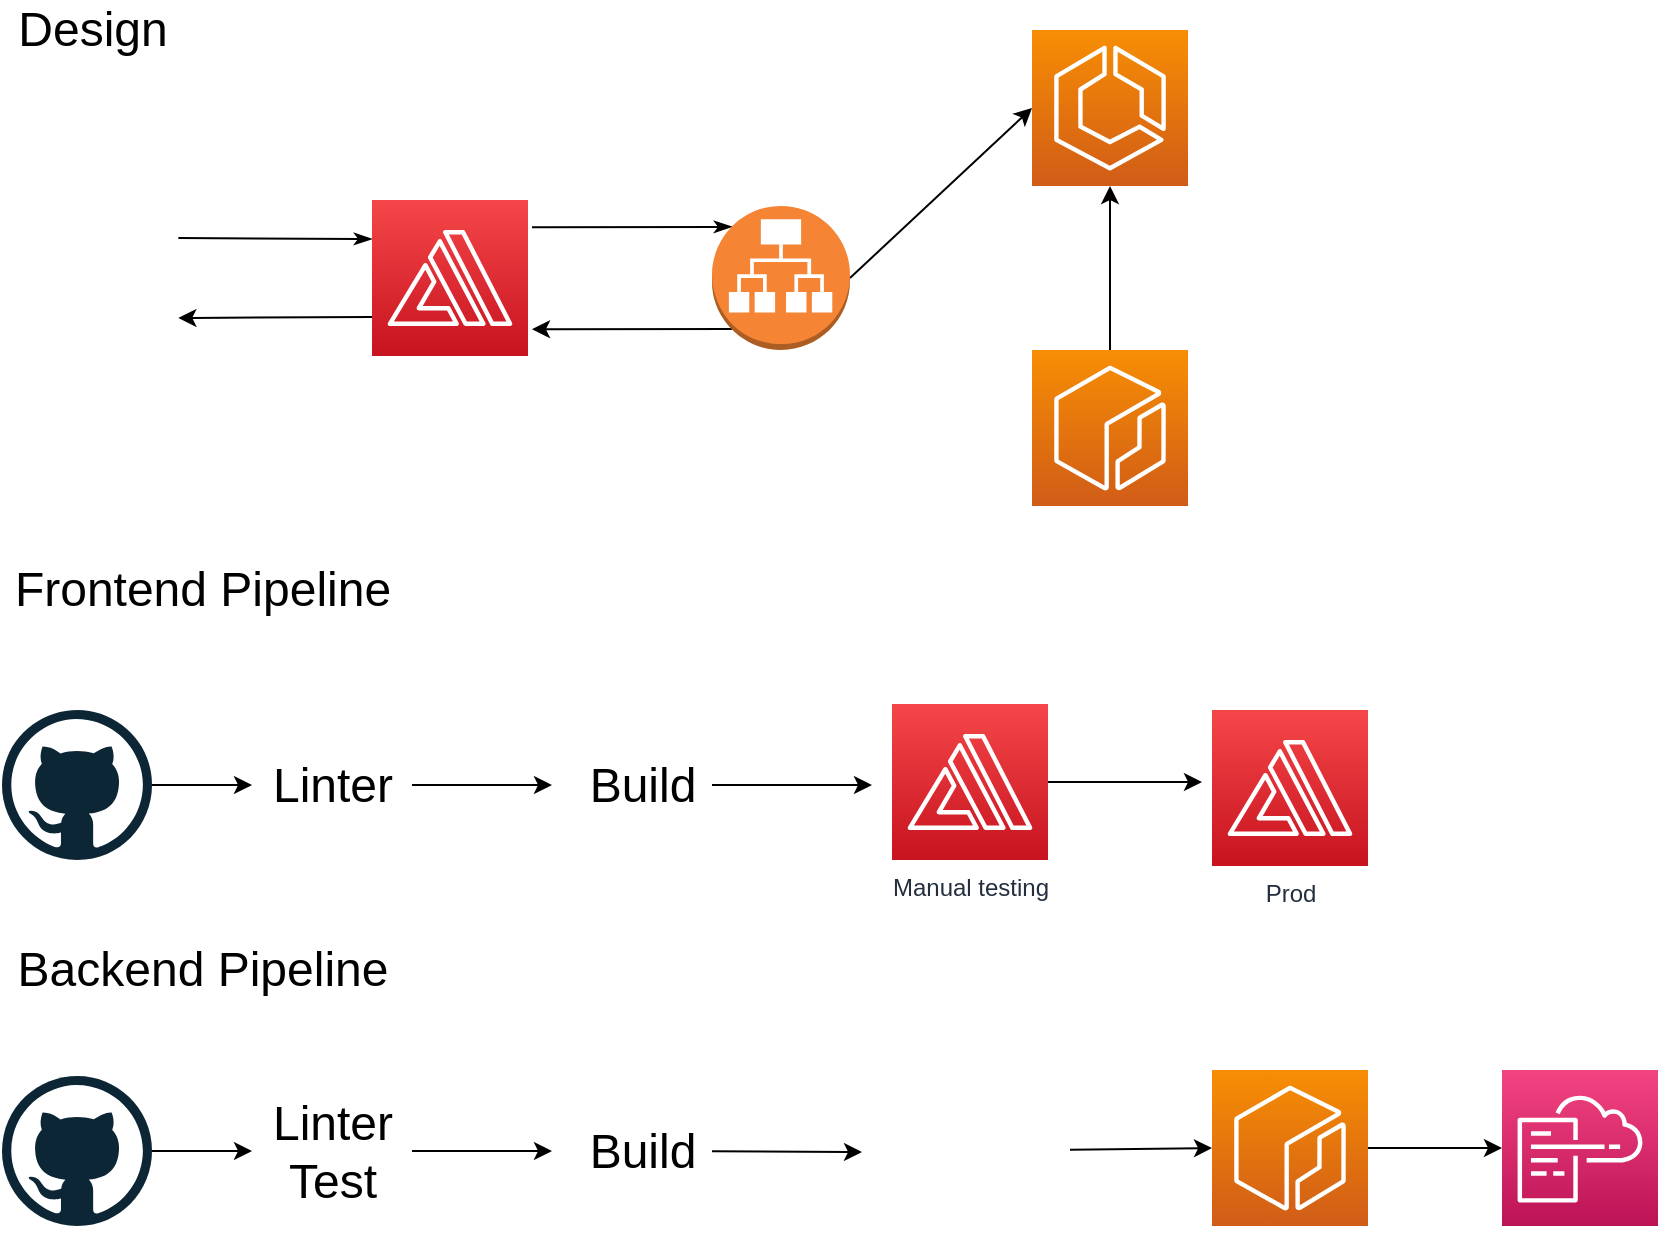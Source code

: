 <mxfile version="17.0.0" type="device"><diagram id="FJcShM-ri1gHIAAo4TiX" name="Page-1"><mxGraphModel dx="1825" dy="1137" grid="1" gridSize="10" guides="1" tooltips="1" connect="1" arrows="1" fold="1" page="1" pageScale="1" pageWidth="850" pageHeight="1100" math="0" shadow="0"><root><mxCell id="0"/><mxCell id="1" parent="0"/><mxCell id="EGG460nARopYML-rCBCF-1" value="" style="sketch=0;points=[[0,0,0],[0.25,0,0],[0.5,0,0],[0.75,0,0],[1,0,0],[0,1,0],[0.25,1,0],[0.5,1,0],[0.75,1,0],[1,1,0],[0,0.25,0],[0,0.5,0],[0,0.75,0],[1,0.25,0],[1,0.5,0],[1,0.75,0]];outlineConnect=0;fontColor=#232F3E;gradientColor=#F78E04;gradientDirection=north;fillColor=#D05C17;strokeColor=#ffffff;dashed=0;verticalLabelPosition=bottom;verticalAlign=top;align=center;html=1;fontSize=12;fontStyle=0;aspect=fixed;shape=mxgraph.aws4.resourceIcon;resIcon=mxgraph.aws4.ecs;" vertex="1" parent="1"><mxGeometry x="526" y="70" width="78" height="78" as="geometry"/></mxCell><mxCell id="EGG460nARopYML-rCBCF-3" style="edgeStyle=orthogonalEdgeStyle;rounded=0;orthogonalLoop=1;jettySize=auto;html=1;exitX=0.5;exitY=0;exitDx=0;exitDy=0;exitPerimeter=0;entryX=0.5;entryY=1;entryDx=0;entryDy=0;entryPerimeter=0;" edge="1" parent="1" source="EGG460nARopYML-rCBCF-2" target="EGG460nARopYML-rCBCF-1"><mxGeometry relative="1" as="geometry"/></mxCell><mxCell id="EGG460nARopYML-rCBCF-2" value="" style="sketch=0;points=[[0,0,0],[0.25,0,0],[0.5,0,0],[0.75,0,0],[1,0,0],[0,1,0],[0.25,1,0],[0.5,1,0],[0.75,1,0],[1,1,0],[0,0.25,0],[0,0.5,0],[0,0.75,0],[1,0.25,0],[1,0.5,0],[1,0.75,0]];outlineConnect=0;fontColor=#232F3E;gradientColor=#F78E04;gradientDirection=north;fillColor=#D05C17;strokeColor=#ffffff;dashed=0;verticalLabelPosition=bottom;verticalAlign=top;align=center;html=1;fontSize=12;fontStyle=0;aspect=fixed;shape=mxgraph.aws4.resourceIcon;resIcon=mxgraph.aws4.ecr;" vertex="1" parent="1"><mxGeometry x="526" y="230" width="78" height="78" as="geometry"/></mxCell><mxCell id="EGG460nARopYML-rCBCF-5" style="rounded=0;orthogonalLoop=1;jettySize=auto;html=1;exitX=1;exitY=0.5;exitDx=0;exitDy=0;exitPerimeter=0;entryX=0;entryY=0.5;entryDx=0;entryDy=0;entryPerimeter=0;" edge="1" parent="1" source="EGG460nARopYML-rCBCF-4" target="EGG460nARopYML-rCBCF-1"><mxGeometry relative="1" as="geometry"/></mxCell><mxCell id="EGG460nARopYML-rCBCF-10" style="edgeStyle=none;rounded=0;orthogonalLoop=1;jettySize=auto;html=1;exitX=0.145;exitY=0.855;exitDx=0;exitDy=0;exitPerimeter=0;" edge="1" parent="1" source="EGG460nARopYML-rCBCF-4"><mxGeometry relative="1" as="geometry"><mxPoint x="276.0" y="219.608" as="targetPoint"/></mxGeometry></mxCell><mxCell id="EGG460nARopYML-rCBCF-11" style="edgeStyle=none;rounded=0;orthogonalLoop=1;jettySize=auto;html=1;exitX=0.145;exitY=0.145;exitDx=0;exitDy=0;exitPerimeter=0;startArrow=classicThin;startFill=1;endArrow=none;endFill=0;" edge="1" parent="1" source="EGG460nARopYML-rCBCF-4"><mxGeometry relative="1" as="geometry"><mxPoint x="276.0" y="168.627" as="targetPoint"/></mxGeometry></mxCell><mxCell id="EGG460nARopYML-rCBCF-4" value="" style="outlineConnect=0;dashed=0;verticalLabelPosition=bottom;verticalAlign=top;align=center;html=1;shape=mxgraph.aws3.application_load_balancer;fillColor=#F58534;gradientColor=none;" vertex="1" parent="1"><mxGeometry x="366" y="158" width="69" height="72" as="geometry"/></mxCell><mxCell id="EGG460nARopYML-rCBCF-18" style="edgeStyle=none;rounded=0;orthogonalLoop=1;jettySize=auto;html=1;exitX=0;exitY=0.25;exitDx=0;exitDy=0;exitPerimeter=0;entryX=1;entryY=0.25;entryDx=0;entryDy=0;startArrow=classicThin;startFill=1;endArrow=none;endFill=0;" edge="1" parent="1" source="EGG460nARopYML-rCBCF-6" target="EGG460nARopYML-rCBCF-17"><mxGeometry relative="1" as="geometry"/></mxCell><mxCell id="EGG460nARopYML-rCBCF-19" style="edgeStyle=none;rounded=0;orthogonalLoop=1;jettySize=auto;html=1;exitX=0;exitY=0.75;exitDx=0;exitDy=0;exitPerimeter=0;entryX=1;entryY=0.75;entryDx=0;entryDy=0;startArrow=none;startFill=0;endArrow=classic;endFill=1;" edge="1" parent="1" source="EGG460nARopYML-rCBCF-6" target="EGG460nARopYML-rCBCF-17"><mxGeometry relative="1" as="geometry"/></mxCell><mxCell id="EGG460nARopYML-rCBCF-6" value="" style="sketch=0;points=[[0,0,0],[0.25,0,0],[0.5,0,0],[0.75,0,0],[1,0,0],[0,1,0],[0.25,1,0],[0.5,1,0],[0.75,1,0],[1,1,0],[0,0.25,0],[0,0.5,0],[0,0.75,0],[1,0.25,0],[1,0.5,0],[1,0.75,0]];outlineConnect=0;fontColor=#232F3E;gradientColor=#F54749;gradientDirection=north;fillColor=#C7131F;strokeColor=#ffffff;dashed=0;verticalLabelPosition=bottom;verticalAlign=top;align=center;html=1;fontSize=12;fontStyle=0;aspect=fixed;shape=mxgraph.aws4.resourceIcon;resIcon=mxgraph.aws4.amplify;" vertex="1" parent="1"><mxGeometry x="196" y="155" width="78" height="78" as="geometry"/></mxCell><mxCell id="EGG460nARopYML-rCBCF-17" value="" style="shape=image;html=1;verticalAlign=top;verticalLabelPosition=bottom;labelBackgroundColor=#ffffff;imageAspect=0;aspect=fixed;image=https://cdn1.iconfinder.com/data/icons/communication-icons-10/750/Untitled-1-07-128.png;clipPath=inset(0% 23.44% 1.56% 23.44%);" vertex="1" parent="1"><mxGeometry x="56" y="154" width="43.175" height="80" as="geometry"/></mxCell><mxCell id="EGG460nARopYML-rCBCF-20" value="&lt;font style=&quot;font-size: 24px&quot;&gt;Design&lt;/font&gt;" style="text;html=1;align=center;verticalAlign=middle;resizable=0;points=[];autosize=1;strokeColor=none;fillColor=none;" vertex="1" parent="1"><mxGeometry x="11" y="60" width="90" height="20" as="geometry"/></mxCell><mxCell id="EGG460nARopYML-rCBCF-21" value="&lt;font style=&quot;font-size: 24px&quot;&gt;Frontend Pipeline&lt;/font&gt;" style="text;html=1;align=center;verticalAlign=middle;resizable=0;points=[];autosize=1;strokeColor=none;fillColor=none;" vertex="1" parent="1"><mxGeometry x="11" y="340" width="200" height="20" as="geometry"/></mxCell><mxCell id="EGG460nARopYML-rCBCF-25" style="edgeStyle=none;rounded=0;orthogonalLoop=1;jettySize=auto;html=1;fontSize=24;startArrow=none;startFill=0;endArrow=classic;endFill=1;" edge="1" parent="1" source="EGG460nARopYML-rCBCF-23"><mxGeometry relative="1" as="geometry"><mxPoint x="136" y="447.5" as="targetPoint"/></mxGeometry></mxCell><mxCell id="EGG460nARopYML-rCBCF-23" value="" style="dashed=0;outlineConnect=0;html=1;align=center;labelPosition=center;verticalLabelPosition=bottom;verticalAlign=top;shape=mxgraph.weblogos.github;fontSize=24;" vertex="1" parent="1"><mxGeometry x="11" y="410" width="75" height="75" as="geometry"/></mxCell><mxCell id="EGG460nARopYML-rCBCF-27" style="edgeStyle=none;rounded=0;orthogonalLoop=1;jettySize=auto;html=1;fontSize=24;startArrow=none;startFill=0;endArrow=classic;endFill=1;" edge="1" parent="1" source="EGG460nARopYML-rCBCF-26"><mxGeometry relative="1" as="geometry"><mxPoint x="286" y="447.5" as="targetPoint"/></mxGeometry></mxCell><mxCell id="EGG460nARopYML-rCBCF-26" value="Linter" style="text;html=1;align=center;verticalAlign=middle;resizable=0;points=[];autosize=1;strokeColor=none;fillColor=none;fontSize=24;" vertex="1" parent="1"><mxGeometry x="136" y="432.5" width="80" height="30" as="geometry"/></mxCell><mxCell id="EGG460nARopYML-rCBCF-29" style="edgeStyle=none;rounded=0;orthogonalLoop=1;jettySize=auto;html=1;fontSize=24;startArrow=none;startFill=0;endArrow=classic;endFill=1;" edge="1" parent="1" source="EGG460nARopYML-rCBCF-28"><mxGeometry relative="1" as="geometry"><mxPoint x="446" y="447.5" as="targetPoint"/></mxGeometry></mxCell><mxCell id="EGG460nARopYML-rCBCF-28" value="Build" style="text;html=1;align=center;verticalAlign=middle;resizable=0;points=[];autosize=1;strokeColor=none;fillColor=none;fontSize=24;" vertex="1" parent="1"><mxGeometry x="296" y="432.5" width="70" height="30" as="geometry"/></mxCell><mxCell id="EGG460nARopYML-rCBCF-46" style="edgeStyle=none;rounded=0;orthogonalLoop=1;jettySize=auto;html=1;fontSize=24;startArrow=none;startFill=0;endArrow=classic;endFill=1;" edge="1" parent="1" source="EGG460nARopYML-rCBCF-30"><mxGeometry relative="1" as="geometry"><mxPoint x="611" y="446" as="targetPoint"/></mxGeometry></mxCell><mxCell id="EGG460nARopYML-rCBCF-30" value="Manual testing" style="sketch=0;points=[[0,0,0],[0.25,0,0],[0.5,0,0],[0.75,0,0],[1,0,0],[0,1,0],[0.25,1,0],[0.5,1,0],[0.75,1,0],[1,1,0],[0,0.25,0],[0,0.5,0],[0,0.75,0],[1,0.25,0],[1,0.5,0],[1,0.75,0]];outlineConnect=0;fontColor=#232F3E;gradientColor=#F54749;gradientDirection=north;fillColor=#C7131F;strokeColor=#ffffff;dashed=0;verticalLabelPosition=bottom;verticalAlign=top;align=center;html=1;fontSize=12;fontStyle=0;aspect=fixed;shape=mxgraph.aws4.resourceIcon;resIcon=mxgraph.aws4.amplify;" vertex="1" parent="1"><mxGeometry x="456" y="407" width="78" height="78" as="geometry"/></mxCell><mxCell id="EGG460nARopYML-rCBCF-31" value="&lt;font style=&quot;font-size: 24px&quot;&gt;Backend Pipeline&lt;/font&gt;" style="text;html=1;align=center;verticalAlign=middle;resizable=0;points=[];autosize=1;strokeColor=none;fillColor=none;" vertex="1" parent="1"><mxGeometry x="11" y="530" width="200" height="20" as="geometry"/></mxCell><mxCell id="EGG460nARopYML-rCBCF-33" style="edgeStyle=none;rounded=0;orthogonalLoop=1;jettySize=auto;html=1;fontSize=24;startArrow=none;startFill=0;endArrow=classic;endFill=1;" edge="1" parent="1" source="EGG460nARopYML-rCBCF-34"><mxGeometry relative="1" as="geometry"><mxPoint x="136" y="630.5" as="targetPoint"/></mxGeometry></mxCell><mxCell id="EGG460nARopYML-rCBCF-34" value="" style="dashed=0;outlineConnect=0;html=1;align=center;labelPosition=center;verticalLabelPosition=bottom;verticalAlign=top;shape=mxgraph.weblogos.github;fontSize=24;" vertex="1" parent="1"><mxGeometry x="11" y="593" width="75" height="75" as="geometry"/></mxCell><mxCell id="EGG460nARopYML-rCBCF-35" style="edgeStyle=none;rounded=0;orthogonalLoop=1;jettySize=auto;html=1;fontSize=24;startArrow=none;startFill=0;endArrow=classic;endFill=1;" edge="1" parent="1" source="EGG460nARopYML-rCBCF-36"><mxGeometry relative="1" as="geometry"><mxPoint x="286" y="630.5" as="targetPoint"/></mxGeometry></mxCell><mxCell id="EGG460nARopYML-rCBCF-36" value="Linter&lt;br&gt;Test" style="text;html=1;align=center;verticalAlign=middle;resizable=0;points=[];autosize=1;strokeColor=none;fillColor=none;fontSize=24;" vertex="1" parent="1"><mxGeometry x="136" y="600.5" width="80" height="60" as="geometry"/></mxCell><mxCell id="EGG460nARopYML-rCBCF-37" style="edgeStyle=none;rounded=0;orthogonalLoop=1;jettySize=auto;html=1;fontSize=24;startArrow=none;startFill=0;endArrow=classic;endFill=1;" edge="1" parent="1" source="EGG460nARopYML-rCBCF-38"><mxGeometry relative="1" as="geometry"><mxPoint x="441" y="631" as="targetPoint"/></mxGeometry></mxCell><mxCell id="EGG460nARopYML-rCBCF-38" value="Build" style="text;html=1;align=center;verticalAlign=middle;resizable=0;points=[];autosize=1;strokeColor=none;fillColor=none;fontSize=24;" vertex="1" parent="1"><mxGeometry x="296" y="615.5" width="70" height="30" as="geometry"/></mxCell><mxCell id="EGG460nARopYML-rCBCF-43" style="edgeStyle=none;rounded=0;orthogonalLoop=1;jettySize=auto;html=1;entryX=0;entryY=0.5;entryDx=0;entryDy=0;entryPerimeter=0;fontSize=24;startArrow=none;startFill=0;endArrow=classic;endFill=1;" edge="1" parent="1" source="EGG460nARopYML-rCBCF-41" target="EGG460nARopYML-rCBCF-42"><mxGeometry relative="1" as="geometry"/></mxCell><mxCell id="EGG460nARopYML-rCBCF-41" value="" style="shape=image;html=1;verticalAlign=top;verticalLabelPosition=bottom;labelBackgroundColor=#ffffff;imageAspect=0;aspect=fixed;image=https://cdn1.iconfinder.com/data/icons/ionicons-fill-vol-2/512/logo-docker-128.png;fontSize=24;" vertex="1" parent="1"><mxGeometry x="445" y="580.5" width="100" height="100" as="geometry"/></mxCell><mxCell id="EGG460nARopYML-rCBCF-45" style="edgeStyle=none;rounded=0;orthogonalLoop=1;jettySize=auto;html=1;entryX=0;entryY=0.5;entryDx=0;entryDy=0;entryPerimeter=0;fontSize=24;startArrow=none;startFill=0;endArrow=classic;endFill=1;" edge="1" parent="1" source="EGG460nARopYML-rCBCF-42" target="EGG460nARopYML-rCBCF-44"><mxGeometry relative="1" as="geometry"/></mxCell><mxCell id="EGG460nARopYML-rCBCF-42" value="" style="sketch=0;points=[[0,0,0],[0.25,0,0],[0.5,0,0],[0.75,0,0],[1,0,0],[0,1,0],[0.25,1,0],[0.5,1,0],[0.75,1,0],[1,1,0],[0,0.25,0],[0,0.5,0],[0,0.75,0],[1,0.25,0],[1,0.5,0],[1,0.75,0]];outlineConnect=0;fontColor=#232F3E;gradientColor=#F78E04;gradientDirection=north;fillColor=#D05C17;strokeColor=#ffffff;dashed=0;verticalLabelPosition=bottom;verticalAlign=top;align=center;html=1;fontSize=12;fontStyle=0;aspect=fixed;shape=mxgraph.aws4.resourceIcon;resIcon=mxgraph.aws4.ecr;" vertex="1" parent="1"><mxGeometry x="616" y="590" width="78" height="78" as="geometry"/></mxCell><mxCell id="EGG460nARopYML-rCBCF-44" value="" style="sketch=0;points=[[0,0,0],[0.25,0,0],[0.5,0,0],[0.75,0,0],[1,0,0],[0,1,0],[0.25,1,0],[0.5,1,0],[0.75,1,0],[1,1,0],[0,0.25,0],[0,0.5,0],[0,0.75,0],[1,0.25,0],[1,0.5,0],[1,0.75,0]];points=[[0,0,0],[0.25,0,0],[0.5,0,0],[0.75,0,0],[1,0,0],[0,1,0],[0.25,1,0],[0.5,1,0],[0.75,1,0],[1,1,0],[0,0.25,0],[0,0.5,0],[0,0.75,0],[1,0.25,0],[1,0.5,0],[1,0.75,0]];outlineConnect=0;fontColor=#232F3E;gradientColor=#F34482;gradientDirection=north;fillColor=#BC1356;strokeColor=#ffffff;dashed=0;verticalLabelPosition=bottom;verticalAlign=top;align=center;html=1;fontSize=12;fontStyle=0;aspect=fixed;shape=mxgraph.aws4.resourceIcon;resIcon=mxgraph.aws4.cloudformation;" vertex="1" parent="1"><mxGeometry x="761" y="590" width="78" height="78" as="geometry"/></mxCell><mxCell id="EGG460nARopYML-rCBCF-47" value="Prod" style="sketch=0;points=[[0,0,0],[0.25,0,0],[0.5,0,0],[0.75,0,0],[1,0,0],[0,1,0],[0.25,1,0],[0.5,1,0],[0.75,1,0],[1,1,0],[0,0.25,0],[0,0.5,0],[0,0.75,0],[1,0.25,0],[1,0.5,0],[1,0.75,0]];outlineConnect=0;fontColor=#232F3E;gradientColor=#F54749;gradientDirection=north;fillColor=#C7131F;strokeColor=#ffffff;dashed=0;verticalLabelPosition=bottom;verticalAlign=top;align=center;html=1;fontSize=12;fontStyle=0;aspect=fixed;shape=mxgraph.aws4.resourceIcon;resIcon=mxgraph.aws4.amplify;" vertex="1" parent="1"><mxGeometry x="616" y="410" width="78" height="78" as="geometry"/></mxCell></root></mxGraphModel></diagram></mxfile>